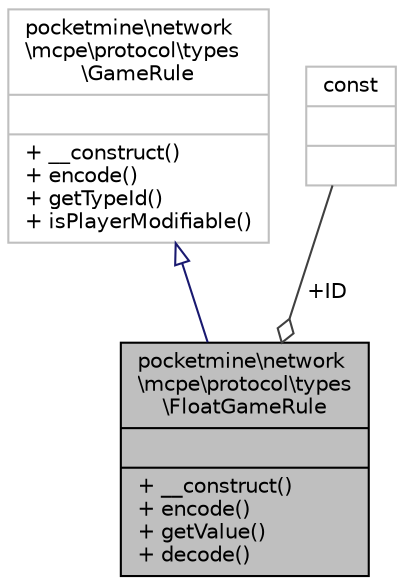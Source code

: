 digraph "pocketmine\network\mcpe\protocol\types\FloatGameRule"
{
 // INTERACTIVE_SVG=YES
 // LATEX_PDF_SIZE
  edge [fontname="Helvetica",fontsize="10",labelfontname="Helvetica",labelfontsize="10"];
  node [fontname="Helvetica",fontsize="10",shape=record];
  Node1 [label="{pocketmine\\network\l\\mcpe\\protocol\\types\l\\FloatGameRule\n||+ __construct()\l+ encode()\l+ getValue()\l+ decode()\l}",height=0.2,width=0.4,color="black", fillcolor="grey75", style="filled", fontcolor="black",tooltip=" "];
  Node2 -> Node1 [dir="back",color="midnightblue",fontsize="10",style="solid",arrowtail="onormal",fontname="Helvetica"];
  Node2 [label="{pocketmine\\network\l\\mcpe\\protocol\\types\l\\GameRule\n||+ __construct()\l+ encode()\l+ getTypeId()\l+ isPlayerModifiable()\l}",height=0.2,width=0.4,color="grey75", fillcolor="white", style="filled",URL="$da/d0c/classpocketmine_1_1network_1_1mcpe_1_1protocol_1_1types_1_1_game_rule.html",tooltip=" "];
  Node3 -> Node1 [color="grey25",fontsize="10",style="solid",label=" +ID" ,arrowhead="odiamond",fontname="Helvetica"];
  Node3 [label="{const\n||}",height=0.2,width=0.4,color="grey75", fillcolor="white", style="filled",tooltip=" "];
}
